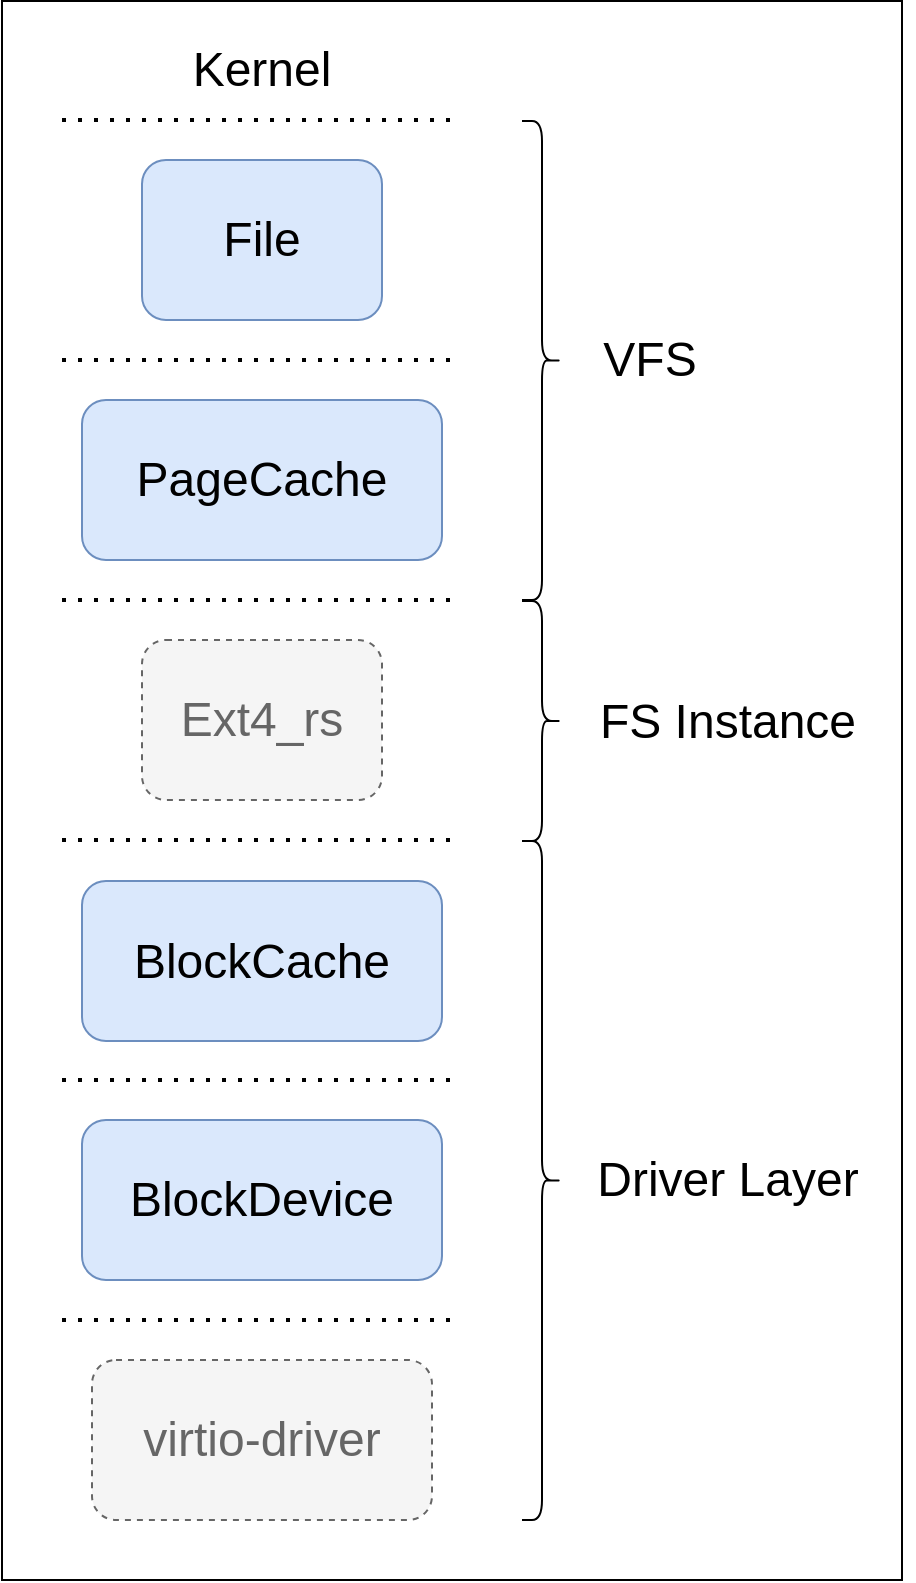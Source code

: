 <mxfile>
    <diagram id="W2Dzha8JAjKKf-EbTUcy" name="第 1 页">
        <mxGraphModel dx="690" dy="666" grid="1" gridSize="10" guides="1" tooltips="1" connect="1" arrows="1" fold="1" page="1" pageScale="1" pageWidth="827" pageHeight="1169" math="0" shadow="0">
            <root>
                <mxCell id="0"/>
                <mxCell id="1" parent="0"/>
                <mxCell id="32" value="" style="rounded=0;whiteSpace=wrap;html=1;" vertex="1" parent="1">
                    <mxGeometry x="90" y="60.5" width="450" height="789.5" as="geometry"/>
                </mxCell>
                <mxCell id="2" value="&lt;font style=&quot;font-size: 24px;&quot;&gt;File&lt;/font&gt;" style="rounded=1;whiteSpace=wrap;html=1;fillColor=#dae8fc;strokeColor=#6c8ebf;" parent="1" vertex="1">
                    <mxGeometry x="160" y="140" width="120" height="80" as="geometry"/>
                </mxCell>
                <mxCell id="5" value="" style="endArrow=none;dashed=1;html=1;dashPattern=1 3;strokeWidth=2;" parent="1" edge="1">
                    <mxGeometry width="50" height="50" relative="1" as="geometry">
                        <mxPoint x="120" y="120" as="sourcePoint"/>
                        <mxPoint x="320" y="120" as="targetPoint"/>
                    </mxGeometry>
                </mxCell>
                <mxCell id="6" value="&lt;font style=&quot;font-size: 24px;&quot;&gt;Kernel&lt;/font&gt;" style="text;html=1;align=center;verticalAlign=middle;whiteSpace=wrap;rounded=0;" parent="1" vertex="1">
                    <mxGeometry x="160" y="80" width="120" height="30" as="geometry"/>
                </mxCell>
                <mxCell id="8" value="" style="endArrow=none;dashed=1;html=1;dashPattern=1 3;strokeWidth=2;" parent="1" edge="1">
                    <mxGeometry width="50" height="50" relative="1" as="geometry">
                        <mxPoint x="120" y="240" as="sourcePoint"/>
                        <mxPoint x="320" y="240" as="targetPoint"/>
                    </mxGeometry>
                </mxCell>
                <mxCell id="9" value="&lt;font style=&quot;font-size: 24px;&quot;&gt;PageCache&lt;/font&gt;" style="rounded=1;whiteSpace=wrap;html=1;fillColor=#dae8fc;strokeColor=#6c8ebf;" parent="1" vertex="1">
                    <mxGeometry x="130" y="260" width="180" height="80" as="geometry"/>
                </mxCell>
                <mxCell id="12" value="&lt;font style=&quot;font-size: 24px; color: rgb(102, 102, 102);&quot;&gt;Ext4_rs&lt;/font&gt;" style="rounded=1;whiteSpace=wrap;html=1;fillColor=#f5f5f5;fontColor=#333333;strokeColor=#666666;dashed=1;" parent="1" vertex="1">
                    <mxGeometry x="160" y="380" width="120" height="80" as="geometry"/>
                </mxCell>
                <mxCell id="17" value="" style="endArrow=none;dashed=1;html=1;dashPattern=1 3;strokeWidth=2;" parent="1" edge="1">
                    <mxGeometry width="50" height="50" relative="1" as="geometry">
                        <mxPoint x="120" y="360" as="sourcePoint"/>
                        <mxPoint x="320" y="360" as="targetPoint"/>
                    </mxGeometry>
                </mxCell>
                <mxCell id="18" value="" style="endArrow=none;dashed=1;html=1;dashPattern=1 3;strokeWidth=2;" parent="1" edge="1">
                    <mxGeometry width="50" height="50" relative="1" as="geometry">
                        <mxPoint x="120" y="480" as="sourcePoint"/>
                        <mxPoint x="320" y="480" as="targetPoint"/>
                    </mxGeometry>
                </mxCell>
                <mxCell id="19" value="&lt;font style=&quot;font-size: 24px;&quot;&gt;BlockCache&lt;/font&gt;" style="rounded=1;whiteSpace=wrap;html=1;fillColor=#dae8fc;strokeColor=#6c8ebf;" parent="1" vertex="1">
                    <mxGeometry x="130" y="500.5" width="180" height="80" as="geometry"/>
                </mxCell>
                <mxCell id="20" value="" style="endArrow=none;dashed=1;html=1;dashPattern=1 3;strokeWidth=2;" parent="1" edge="1">
                    <mxGeometry width="50" height="50" relative="1" as="geometry">
                        <mxPoint x="120" y="600" as="sourcePoint"/>
                        <mxPoint x="320" y="600" as="targetPoint"/>
                    </mxGeometry>
                </mxCell>
                <mxCell id="21" value="&lt;span style=&quot;font-size: 24px;&quot;&gt;BlockDevice&lt;/span&gt;" style="rounded=1;whiteSpace=wrap;html=1;fillColor=#dae8fc;strokeColor=#6c8ebf;" parent="1" vertex="1">
                    <mxGeometry x="130" y="620" width="180" height="80" as="geometry"/>
                </mxCell>
                <mxCell id="23" value="" style="shape=curlyBracket;whiteSpace=wrap;html=1;rounded=1;flipH=1;labelPosition=right;verticalLabelPosition=middle;align=left;verticalAlign=middle;" parent="1" vertex="1">
                    <mxGeometry x="350" y="480.5" width="20" height="339.5" as="geometry"/>
                </mxCell>
                <mxCell id="24" value="" style="endArrow=none;dashed=1;html=1;dashPattern=1 3;strokeWidth=2;" parent="1" edge="1">
                    <mxGeometry width="50" height="50" relative="1" as="geometry">
                        <mxPoint x="120" y="720" as="sourcePoint"/>
                        <mxPoint x="320" y="720" as="targetPoint"/>
                    </mxGeometry>
                </mxCell>
                <mxCell id="25" value="&lt;font style=&quot;font-size: 24px; color: rgb(102, 102, 102);&quot;&gt;virtio-driver&lt;/font&gt;" style="rounded=1;whiteSpace=wrap;html=1;fillColor=#f5f5f5;fontColor=#333333;strokeColor=#666666;dashed=1;" parent="1" vertex="1">
                    <mxGeometry x="135" y="740" width="170" height="80" as="geometry"/>
                </mxCell>
                <mxCell id="27" value="&lt;font style=&quot;font-size: 24px;&quot;&gt;Driver Layer&lt;/font&gt;" style="text;html=1;align=center;verticalAlign=middle;whiteSpace=wrap;rounded=0;" parent="1" vertex="1">
                    <mxGeometry x="360" y="635.25" width="186" height="30" as="geometry"/>
                </mxCell>
                <mxCell id="28" value="" style="shape=curlyBracket;whiteSpace=wrap;html=1;rounded=1;flipH=1;labelPosition=right;verticalLabelPosition=middle;align=left;verticalAlign=middle;" parent="1" vertex="1">
                    <mxGeometry x="350" y="120.5" width="20" height="239.5" as="geometry"/>
                </mxCell>
                <mxCell id="29" value="&lt;font style=&quot;font-size: 24px;&quot;&gt;VFS&lt;/font&gt;" style="text;html=1;align=center;verticalAlign=middle;whiteSpace=wrap;rounded=0;" parent="1" vertex="1">
                    <mxGeometry x="321" y="225.25" width="186" height="30" as="geometry"/>
                </mxCell>
                <mxCell id="30" value="" style="shape=curlyBracket;whiteSpace=wrap;html=1;rounded=1;flipH=1;labelPosition=right;verticalLabelPosition=middle;align=left;verticalAlign=middle;" parent="1" vertex="1">
                    <mxGeometry x="350" y="360.5" width="20" height="120" as="geometry"/>
                </mxCell>
                <mxCell id="31" value="&lt;font style=&quot;font-size: 24px;&quot;&gt;FS Instance&lt;/font&gt;" style="text;html=1;align=center;verticalAlign=middle;whiteSpace=wrap;rounded=0;" parent="1" vertex="1">
                    <mxGeometry x="360" y="405.5" width="186" height="30" as="geometry"/>
                </mxCell>
            </root>
        </mxGraphModel>
    </diagram>
</mxfile>